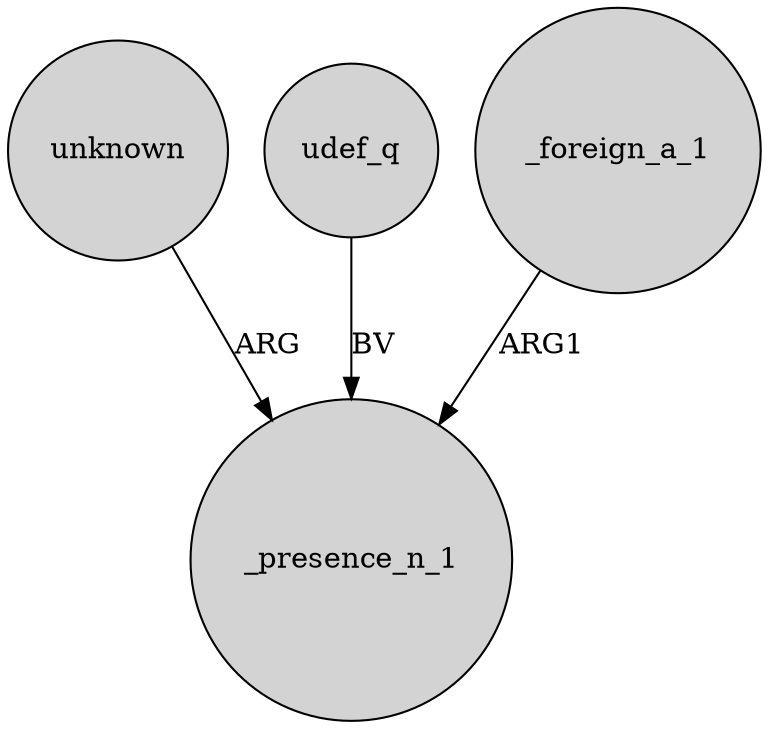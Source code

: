 digraph {
	node [shape=circle style=filled]
	unknown -> _presence_n_1 [label=ARG]
	udef_q -> _presence_n_1 [label=BV]
	_foreign_a_1 -> _presence_n_1 [label=ARG1]
}
